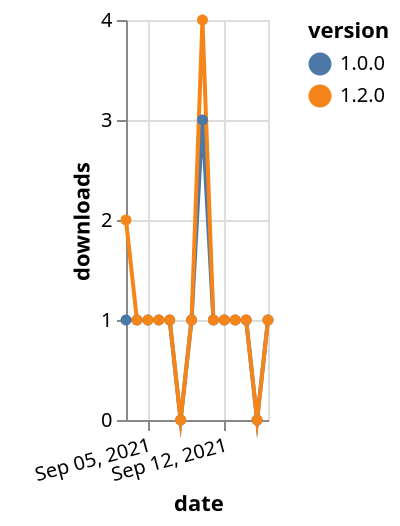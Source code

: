 {"$schema": "https://vega.github.io/schema/vega-lite/v5.json", "description": "A simple bar chart with embedded data.", "data": {"values": [{"date": "2021-09-03", "total": 191, "delta": 1, "version": "1.0.0"}, {"date": "2021-09-04", "total": 192, "delta": 1, "version": "1.0.0"}, {"date": "2021-09-05", "total": 193, "delta": 1, "version": "1.0.0"}, {"date": "2021-09-06", "total": 194, "delta": 1, "version": "1.0.0"}, {"date": "2021-09-07", "total": 195, "delta": 1, "version": "1.0.0"}, {"date": "2021-09-08", "total": 195, "delta": 0, "version": "1.0.0"}, {"date": "2021-09-09", "total": 196, "delta": 1, "version": "1.0.0"}, {"date": "2021-09-10", "total": 199, "delta": 3, "version": "1.0.0"}, {"date": "2021-09-11", "total": 200, "delta": 1, "version": "1.0.0"}, {"date": "2021-09-12", "total": 201, "delta": 1, "version": "1.0.0"}, {"date": "2021-09-13", "total": 202, "delta": 1, "version": "1.0.0"}, {"date": "2021-09-14", "total": 203, "delta": 1, "version": "1.0.0"}, {"date": "2021-09-15", "total": 203, "delta": 0, "version": "1.0.0"}, {"date": "2021-09-16", "total": 204, "delta": 1, "version": "1.0.0"}, {"date": "2021-09-03", "total": 124, "delta": 2, "version": "1.2.0"}, {"date": "2021-09-04", "total": 125, "delta": 1, "version": "1.2.0"}, {"date": "2021-09-05", "total": 126, "delta": 1, "version": "1.2.0"}, {"date": "2021-09-06", "total": 127, "delta": 1, "version": "1.2.0"}, {"date": "2021-09-07", "total": 128, "delta": 1, "version": "1.2.0"}, {"date": "2021-09-08", "total": 128, "delta": 0, "version": "1.2.0"}, {"date": "2021-09-09", "total": 129, "delta": 1, "version": "1.2.0"}, {"date": "2021-09-10", "total": 133, "delta": 4, "version": "1.2.0"}, {"date": "2021-09-11", "total": 134, "delta": 1, "version": "1.2.0"}, {"date": "2021-09-12", "total": 135, "delta": 1, "version": "1.2.0"}, {"date": "2021-09-13", "total": 136, "delta": 1, "version": "1.2.0"}, {"date": "2021-09-14", "total": 137, "delta": 1, "version": "1.2.0"}, {"date": "2021-09-15", "total": 137, "delta": 0, "version": "1.2.0"}, {"date": "2021-09-16", "total": 138, "delta": 1, "version": "1.2.0"}]}, "width": "container", "mark": {"type": "line", "point": {"filled": true}}, "encoding": {"x": {"field": "date", "type": "temporal", "timeUnit": "yearmonthdate", "title": "date", "axis": {"labelAngle": -15}}, "y": {"field": "delta", "type": "quantitative", "title": "downloads"}, "color": {"field": "version", "type": "nominal"}, "tooltip": {"field": "delta"}}}